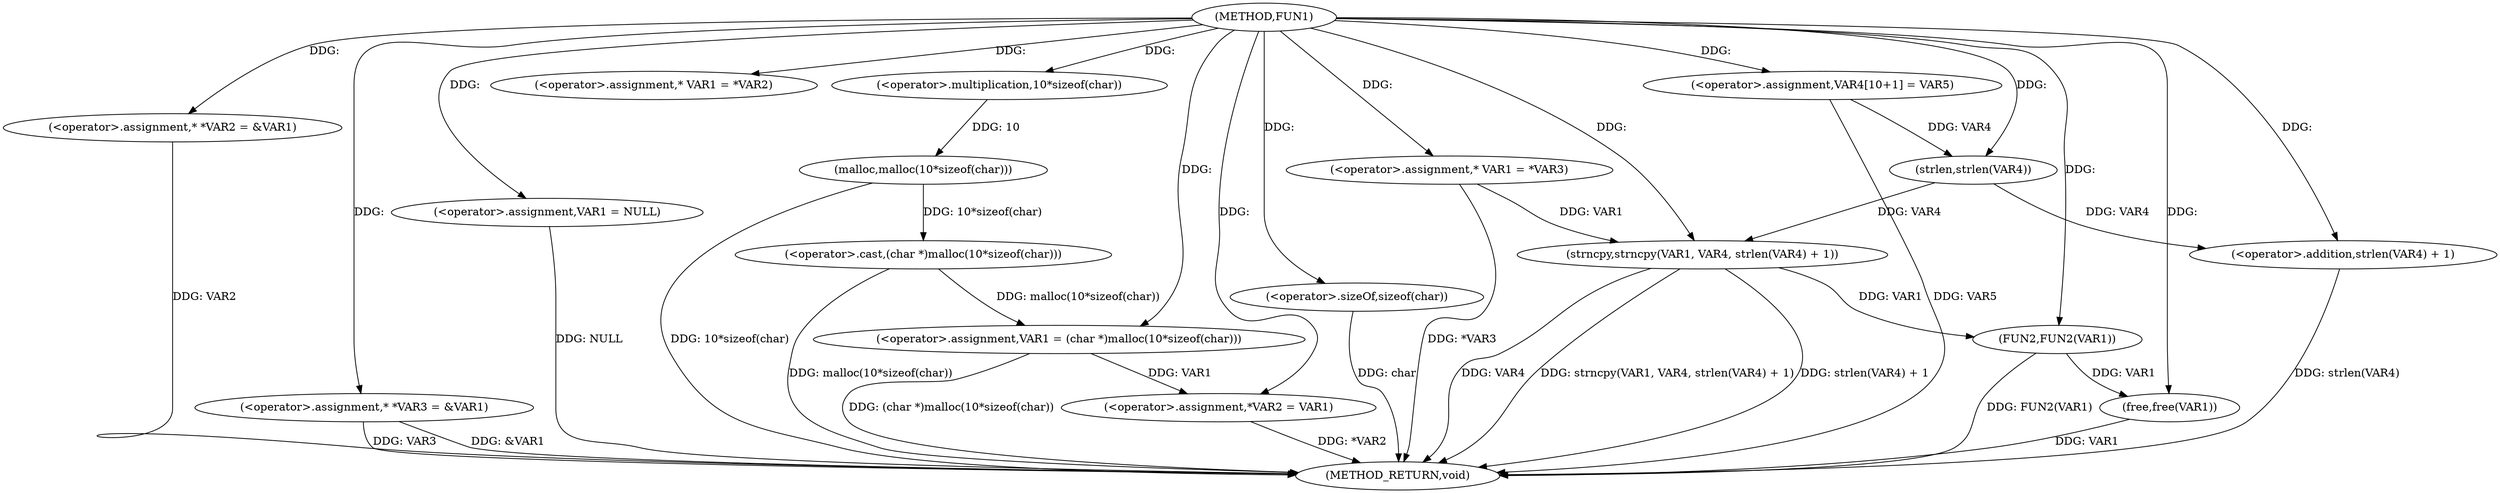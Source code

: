 digraph FUN1 {  
"1000100" [label = "(METHOD,FUN1)" ]
"1000157" [label = "(METHOD_RETURN,void)" ]
"1000104" [label = "(<operator>.assignment,* *VAR2 = &VAR1)" ]
"1000109" [label = "(<operator>.assignment,* *VAR3 = &VAR1)" ]
"1000113" [label = "(<operator>.assignment,VAR1 = NULL)" ]
"1000118" [label = "(<operator>.assignment,* VAR1 = *VAR2)" ]
"1000122" [label = "(<operator>.assignment,VAR1 = (char *)malloc(10*sizeof(char)))" ]
"1000124" [label = "(<operator>.cast,(char *)malloc(10*sizeof(char)))" ]
"1000126" [label = "(malloc,malloc(10*sizeof(char)))" ]
"1000127" [label = "(<operator>.multiplication,10*sizeof(char))" ]
"1000129" [label = "(<operator>.sizeOf,sizeof(char))" ]
"1000131" [label = "(<operator>.assignment,*VAR2 = VAR1)" ]
"1000137" [label = "(<operator>.assignment,* VAR1 = *VAR3)" ]
"1000143" [label = "(<operator>.assignment,VAR4[10+1] = VAR5)" ]
"1000146" [label = "(strncpy,strncpy(VAR1, VAR4, strlen(VAR4) + 1))" ]
"1000149" [label = "(<operator>.addition,strlen(VAR4) + 1)" ]
"1000150" [label = "(strlen,strlen(VAR4))" ]
"1000153" [label = "(FUN2,FUN2(VAR1))" ]
"1000155" [label = "(free,free(VAR1))" ]
  "1000104" -> "1000157"  [ label = "DDG: VAR2"] 
  "1000113" -> "1000157"  [ label = "DDG: NULL"] 
  "1000149" -> "1000157"  [ label = "DDG: strlen(VAR4)"] 
  "1000155" -> "1000157"  [ label = "DDG: VAR1"] 
  "1000146" -> "1000157"  [ label = "DDG: strncpy(VAR1, VAR4, strlen(VAR4) + 1)"] 
  "1000109" -> "1000157"  [ label = "DDG: &VAR1"] 
  "1000129" -> "1000157"  [ label = "DDG: char"] 
  "1000124" -> "1000157"  [ label = "DDG: malloc(10*sizeof(char))"] 
  "1000131" -> "1000157"  [ label = "DDG: *VAR2"] 
  "1000137" -> "1000157"  [ label = "DDG: *VAR3"] 
  "1000146" -> "1000157"  [ label = "DDG: strlen(VAR4) + 1"] 
  "1000146" -> "1000157"  [ label = "DDG: VAR4"] 
  "1000126" -> "1000157"  [ label = "DDG: 10*sizeof(char)"] 
  "1000153" -> "1000157"  [ label = "DDG: FUN2(VAR1)"] 
  "1000109" -> "1000157"  [ label = "DDG: VAR3"] 
  "1000143" -> "1000157"  [ label = "DDG: VAR5"] 
  "1000122" -> "1000157"  [ label = "DDG: (char *)malloc(10*sizeof(char))"] 
  "1000100" -> "1000104"  [ label = "DDG: "] 
  "1000100" -> "1000109"  [ label = "DDG: "] 
  "1000100" -> "1000113"  [ label = "DDG: "] 
  "1000100" -> "1000118"  [ label = "DDG: "] 
  "1000124" -> "1000122"  [ label = "DDG: malloc(10*sizeof(char))"] 
  "1000100" -> "1000122"  [ label = "DDG: "] 
  "1000126" -> "1000124"  [ label = "DDG: 10*sizeof(char)"] 
  "1000127" -> "1000126"  [ label = "DDG: 10"] 
  "1000100" -> "1000127"  [ label = "DDG: "] 
  "1000100" -> "1000129"  [ label = "DDG: "] 
  "1000122" -> "1000131"  [ label = "DDG: VAR1"] 
  "1000100" -> "1000131"  [ label = "DDG: "] 
  "1000100" -> "1000137"  [ label = "DDG: "] 
  "1000100" -> "1000143"  [ label = "DDG: "] 
  "1000137" -> "1000146"  [ label = "DDG: VAR1"] 
  "1000100" -> "1000146"  [ label = "DDG: "] 
  "1000150" -> "1000146"  [ label = "DDG: VAR4"] 
  "1000150" -> "1000149"  [ label = "DDG: VAR4"] 
  "1000143" -> "1000150"  [ label = "DDG: VAR4"] 
  "1000100" -> "1000150"  [ label = "DDG: "] 
  "1000100" -> "1000149"  [ label = "DDG: "] 
  "1000146" -> "1000153"  [ label = "DDG: VAR1"] 
  "1000100" -> "1000153"  [ label = "DDG: "] 
  "1000153" -> "1000155"  [ label = "DDG: VAR1"] 
  "1000100" -> "1000155"  [ label = "DDG: "] 
}
